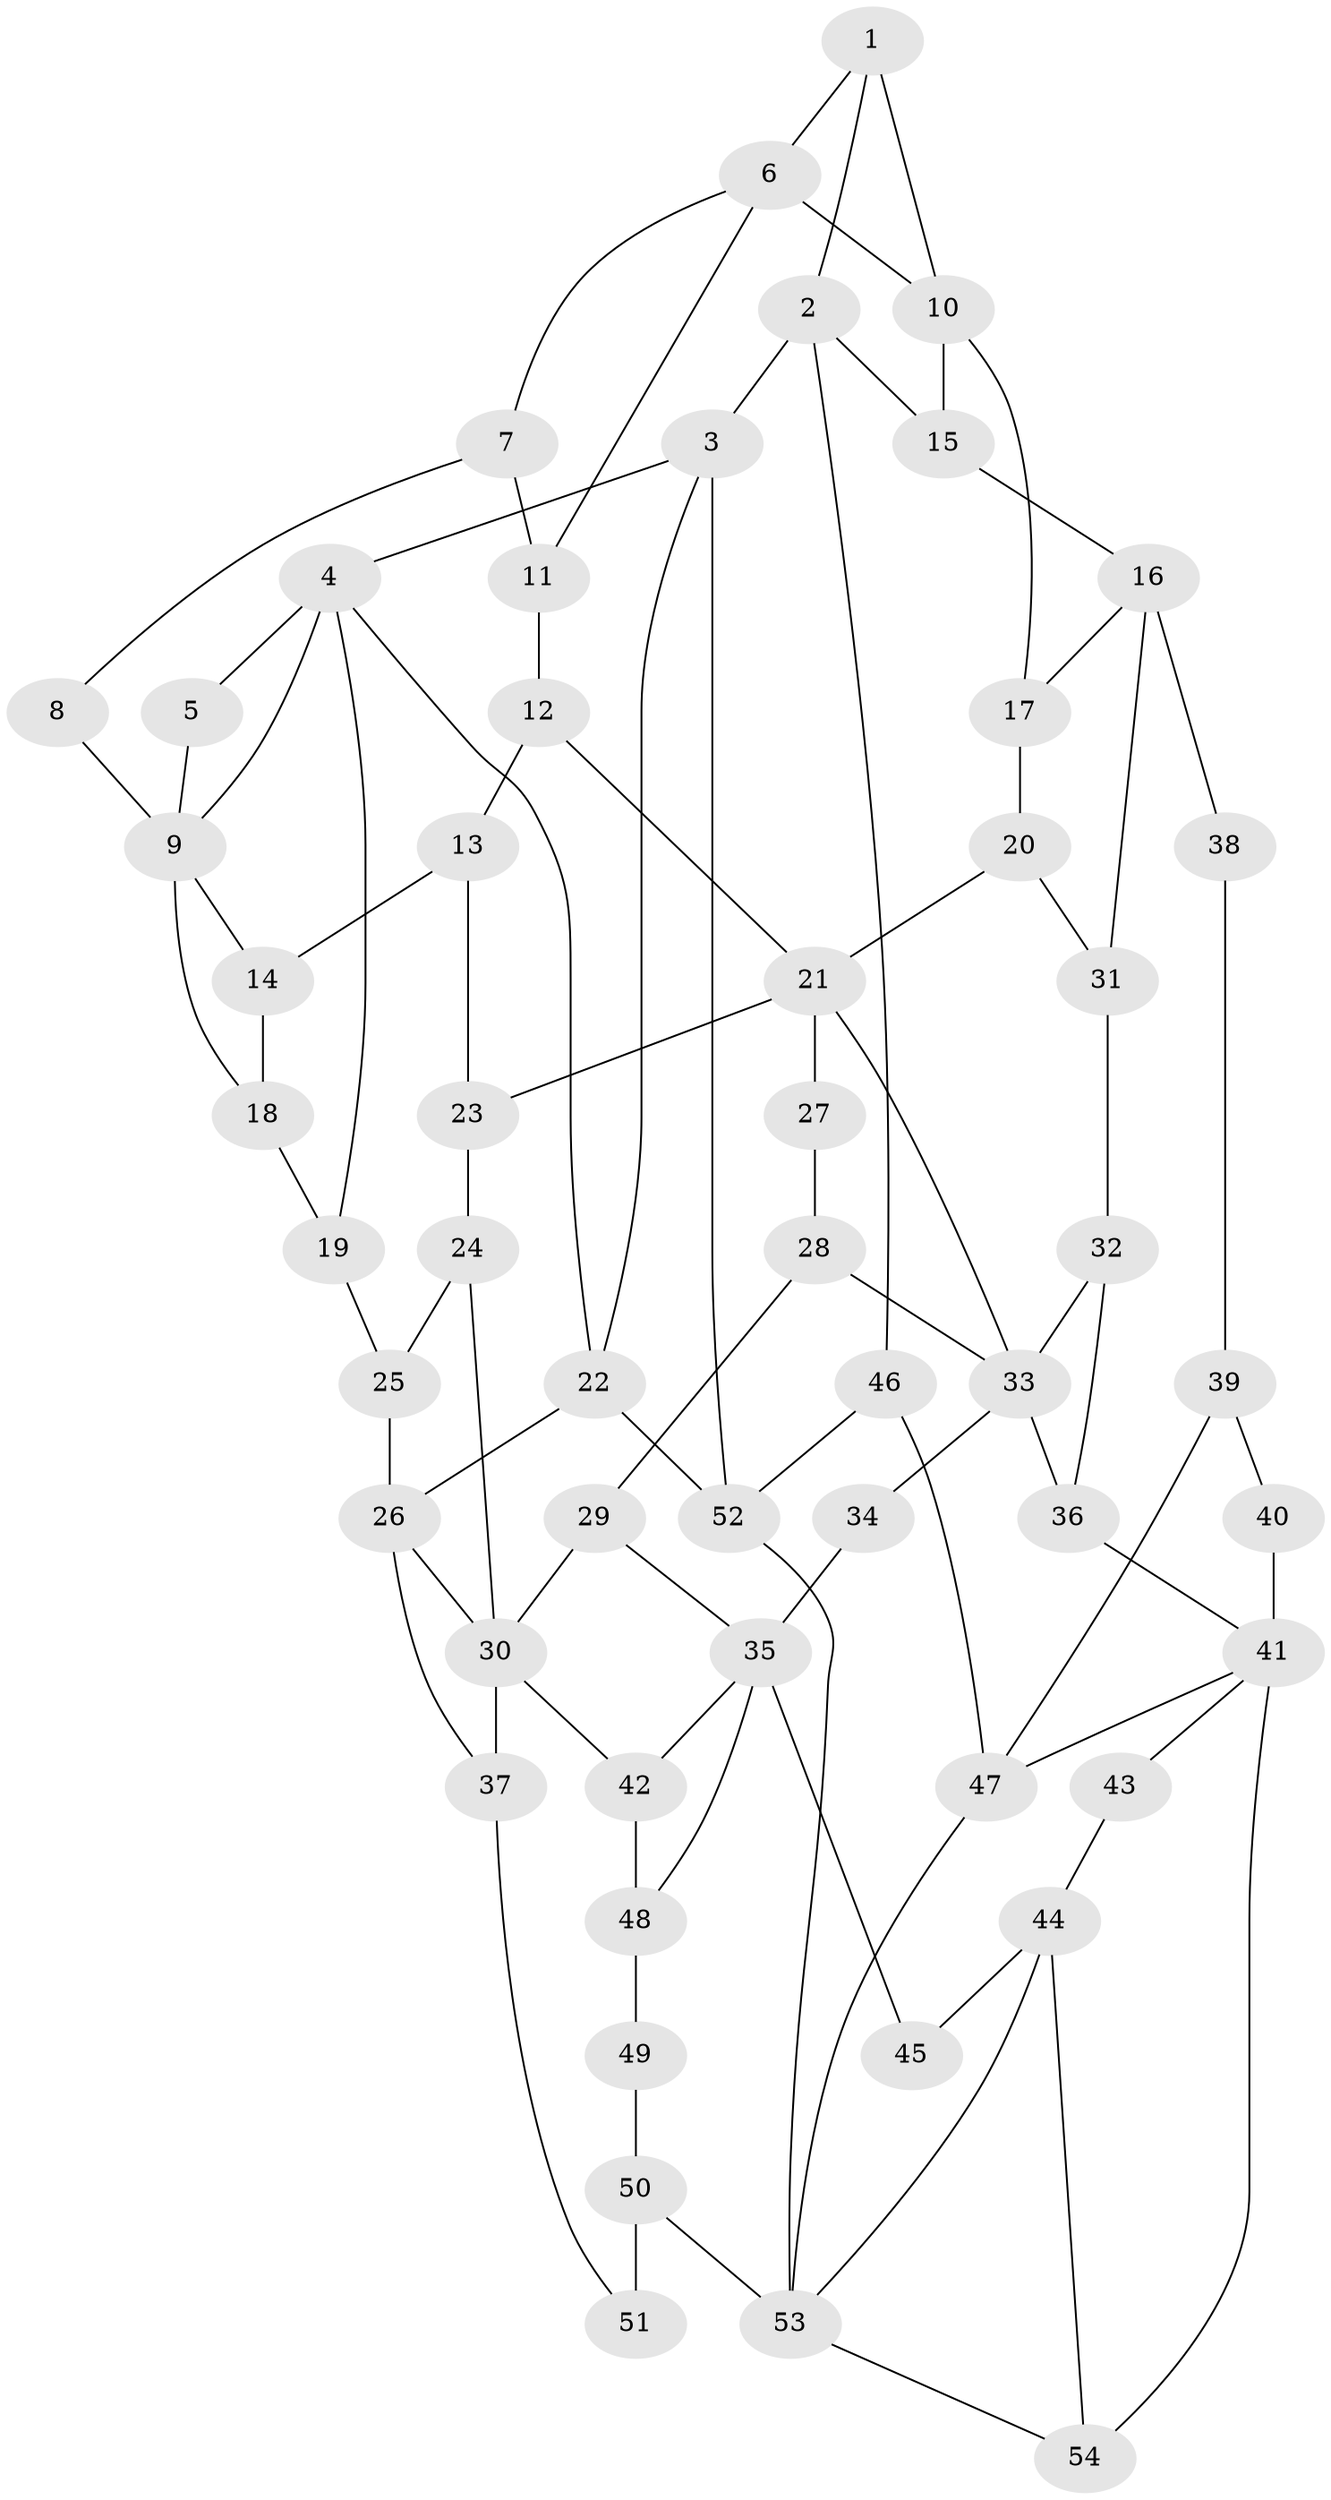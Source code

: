 // original degree distribution, {3: 0.018518518518518517, 4: 0.21296296296296297, 5: 0.5740740740740741, 6: 0.19444444444444445}
// Generated by graph-tools (version 1.1) at 2025/38/03/09/25 02:38:53]
// undirected, 54 vertices, 89 edges
graph export_dot {
graph [start="1"]
  node [color=gray90,style=filled];
  1;
  2;
  3;
  4;
  5;
  6;
  7;
  8;
  9;
  10;
  11;
  12;
  13;
  14;
  15;
  16;
  17;
  18;
  19;
  20;
  21;
  22;
  23;
  24;
  25;
  26;
  27;
  28;
  29;
  30;
  31;
  32;
  33;
  34;
  35;
  36;
  37;
  38;
  39;
  40;
  41;
  42;
  43;
  44;
  45;
  46;
  47;
  48;
  49;
  50;
  51;
  52;
  53;
  54;
  1 -- 2 [weight=1.0];
  1 -- 6 [weight=1.0];
  1 -- 10 [weight=1.0];
  2 -- 3 [weight=1.0];
  2 -- 15 [weight=1.0];
  2 -- 46 [weight=1.0];
  3 -- 4 [weight=1.0];
  3 -- 22 [weight=1.0];
  3 -- 52 [weight=1.0];
  4 -- 5 [weight=2.0];
  4 -- 9 [weight=1.0];
  4 -- 19 [weight=1.0];
  4 -- 22 [weight=1.0];
  5 -- 9 [weight=1.0];
  6 -- 7 [weight=1.0];
  6 -- 10 [weight=3.0];
  6 -- 11 [weight=1.0];
  7 -- 8 [weight=1.0];
  7 -- 11 [weight=1.0];
  8 -- 9 [weight=2.0];
  9 -- 14 [weight=1.0];
  9 -- 18 [weight=1.0];
  10 -- 15 [weight=1.0];
  10 -- 17 [weight=1.0];
  11 -- 12 [weight=1.0];
  12 -- 13 [weight=1.0];
  12 -- 21 [weight=1.0];
  13 -- 14 [weight=1.0];
  13 -- 23 [weight=1.0];
  14 -- 18 [weight=1.0];
  15 -- 16 [weight=2.0];
  16 -- 17 [weight=1.0];
  16 -- 31 [weight=1.0];
  16 -- 38 [weight=2.0];
  17 -- 20 [weight=1.0];
  18 -- 19 [weight=1.0];
  19 -- 25 [weight=1.0];
  20 -- 21 [weight=1.0];
  20 -- 31 [weight=1.0];
  21 -- 23 [weight=1.0];
  21 -- 27 [weight=2.0];
  21 -- 33 [weight=1.0];
  22 -- 26 [weight=2.0];
  22 -- 52 [weight=1.0];
  23 -- 24 [weight=1.0];
  24 -- 25 [weight=1.0];
  24 -- 30 [weight=1.0];
  25 -- 26 [weight=2.0];
  26 -- 30 [weight=1.0];
  26 -- 37 [weight=1.0];
  27 -- 28 [weight=1.0];
  28 -- 29 [weight=1.0];
  28 -- 33 [weight=1.0];
  29 -- 30 [weight=1.0];
  29 -- 35 [weight=1.0];
  30 -- 37 [weight=1.0];
  30 -- 42 [weight=1.0];
  31 -- 32 [weight=1.0];
  32 -- 33 [weight=1.0];
  32 -- 36 [weight=1.0];
  33 -- 34 [weight=2.0];
  33 -- 36 [weight=1.0];
  34 -- 35 [weight=1.0];
  35 -- 42 [weight=1.0];
  35 -- 45 [weight=2.0];
  35 -- 48 [weight=1.0];
  36 -- 41 [weight=2.0];
  37 -- 51 [weight=1.0];
  38 -- 39 [weight=2.0];
  39 -- 40 [weight=2.0];
  39 -- 47 [weight=2.0];
  40 -- 41 [weight=1.0];
  41 -- 43 [weight=1.0];
  41 -- 47 [weight=1.0];
  41 -- 54 [weight=1.0];
  42 -- 48 [weight=1.0];
  43 -- 44 [weight=2.0];
  44 -- 45 [weight=2.0];
  44 -- 53 [weight=1.0];
  44 -- 54 [weight=1.0];
  46 -- 47 [weight=2.0];
  46 -- 52 [weight=1.0];
  47 -- 53 [weight=1.0];
  48 -- 49 [weight=1.0];
  49 -- 50 [weight=2.0];
  50 -- 51 [weight=2.0];
  50 -- 53 [weight=2.0];
  52 -- 53 [weight=1.0];
  53 -- 54 [weight=1.0];
}
